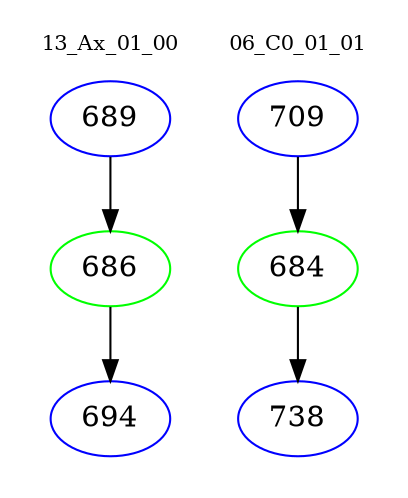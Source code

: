 digraph{
subgraph cluster_0 {
color = white
label = "13_Ax_01_00";
fontsize=10;
T0_689 [label="689", color="blue"]
T0_689 -> T0_686 [color="black"]
T0_686 [label="686", color="green"]
T0_686 -> T0_694 [color="black"]
T0_694 [label="694", color="blue"]
}
subgraph cluster_1 {
color = white
label = "06_C0_01_01";
fontsize=10;
T1_709 [label="709", color="blue"]
T1_709 -> T1_684 [color="black"]
T1_684 [label="684", color="green"]
T1_684 -> T1_738 [color="black"]
T1_738 [label="738", color="blue"]
}
}
